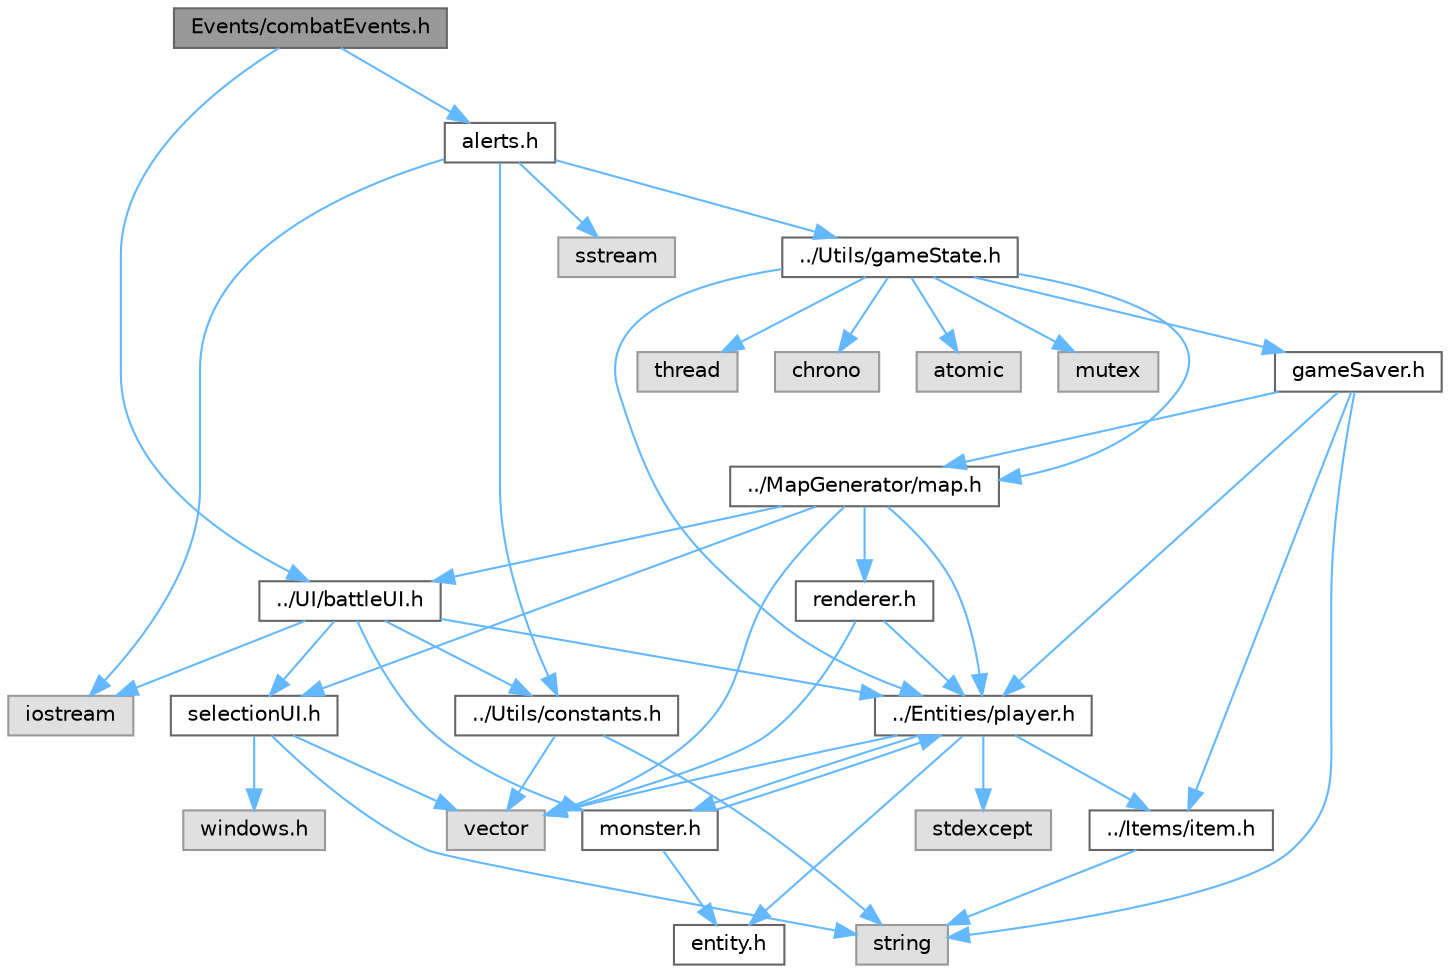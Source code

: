 digraph "Events/combatEvents.h"
{
 // LATEX_PDF_SIZE
  bgcolor="transparent";
  edge [fontname=Helvetica,fontsize=10,labelfontname=Helvetica,labelfontsize=10];
  node [fontname=Helvetica,fontsize=10,shape=box,height=0.2,width=0.4];
  Node1 [id="Node000001",label="Events/combatEvents.h",height=0.2,width=0.4,color="gray40", fillcolor="grey60", style="filled", fontcolor="black",tooltip=" "];
  Node1 -> Node2 [id="edge43_Node000001_Node000002",color="steelblue1",style="solid",tooltip=" "];
  Node2 [id="Node000002",label="../UI/battleUI.h",height=0.2,width=0.4,color="grey40", fillcolor="white", style="filled",URL="$battle_u_i_8h.html",tooltip=" "];
  Node2 -> Node3 [id="edge44_Node000002_Node000003",color="steelblue1",style="solid",tooltip=" "];
  Node3 [id="Node000003",label="iostream",height=0.2,width=0.4,color="grey60", fillcolor="#E0E0E0", style="filled",tooltip=" "];
  Node2 -> Node4 [id="edge45_Node000002_Node000004",color="steelblue1",style="solid",tooltip=" "];
  Node4 [id="Node000004",label="selectionUI.h",height=0.2,width=0.4,color="grey40", fillcolor="white", style="filled",URL="$selection_u_i_8h.html",tooltip=" "];
  Node4 -> Node5 [id="edge46_Node000004_Node000005",color="steelblue1",style="solid",tooltip=" "];
  Node5 [id="Node000005",label="windows.h",height=0.2,width=0.4,color="grey60", fillcolor="#E0E0E0", style="filled",tooltip=" "];
  Node4 -> Node6 [id="edge47_Node000004_Node000006",color="steelblue1",style="solid",tooltip=" "];
  Node6 [id="Node000006",label="vector",height=0.2,width=0.4,color="grey60", fillcolor="#E0E0E0", style="filled",tooltip=" "];
  Node4 -> Node7 [id="edge48_Node000004_Node000007",color="steelblue1",style="solid",tooltip=" "];
  Node7 [id="Node000007",label="string",height=0.2,width=0.4,color="grey60", fillcolor="#E0E0E0", style="filled",tooltip=" "];
  Node2 -> Node8 [id="edge49_Node000002_Node000008",color="steelblue1",style="solid",tooltip=" "];
  Node8 [id="Node000008",label="../Entities/player.h",height=0.2,width=0.4,color="grey40", fillcolor="white", style="filled",URL="$player_8h.html",tooltip=" "];
  Node8 -> Node9 [id="edge50_Node000008_Node000009",color="steelblue1",style="solid",tooltip=" "];
  Node9 [id="Node000009",label="entity.h",height=0.2,width=0.4,color="grey40", fillcolor="white", style="filled",URL="$entity_8h.html",tooltip=" "];
  Node8 -> Node10 [id="edge51_Node000008_Node000010",color="steelblue1",style="solid",tooltip=" "];
  Node10 [id="Node000010",label="monster.h",height=0.2,width=0.4,color="grey40", fillcolor="white", style="filled",URL="$monster_8h.html",tooltip=" "];
  Node10 -> Node9 [id="edge52_Node000010_Node000009",color="steelblue1",style="solid",tooltip=" "];
  Node10 -> Node8 [id="edge53_Node000010_Node000008",color="steelblue1",style="solid",tooltip=" "];
  Node8 -> Node11 [id="edge54_Node000008_Node000011",color="steelblue1",style="solid",tooltip=" "];
  Node11 [id="Node000011",label="../Items/item.h",height=0.2,width=0.4,color="grey40", fillcolor="white", style="filled",URL="$item_8h.html",tooltip=" "];
  Node11 -> Node7 [id="edge55_Node000011_Node000007",color="steelblue1",style="solid",tooltip=" "];
  Node8 -> Node6 [id="edge56_Node000008_Node000006",color="steelblue1",style="solid",tooltip=" "];
  Node8 -> Node12 [id="edge57_Node000008_Node000012",color="steelblue1",style="solid",tooltip=" "];
  Node12 [id="Node000012",label="stdexcept",height=0.2,width=0.4,color="grey60", fillcolor="#E0E0E0", style="filled",tooltip=" "];
  Node2 -> Node10 [id="edge58_Node000002_Node000010",color="steelblue1",style="solid",tooltip=" "];
  Node2 -> Node13 [id="edge59_Node000002_Node000013",color="steelblue1",style="solid",tooltip=" "];
  Node13 [id="Node000013",label="../Utils/constants.h",height=0.2,width=0.4,color="grey40", fillcolor="white", style="filled",URL="$constants_8h.html",tooltip=" "];
  Node13 -> Node7 [id="edge60_Node000013_Node000007",color="steelblue1",style="solid",tooltip=" "];
  Node13 -> Node6 [id="edge61_Node000013_Node000006",color="steelblue1",style="solid",tooltip=" "];
  Node1 -> Node14 [id="edge62_Node000001_Node000014",color="steelblue1",style="solid",tooltip=" "];
  Node14 [id="Node000014",label="alerts.h",height=0.2,width=0.4,color="grey40", fillcolor="white", style="filled",URL="$alerts_8h.html",tooltip=" "];
  Node14 -> Node15 [id="edge63_Node000014_Node000015",color="steelblue1",style="solid",tooltip=" "];
  Node15 [id="Node000015",label="sstream",height=0.2,width=0.4,color="grey60", fillcolor="#E0E0E0", style="filled",tooltip=" "];
  Node14 -> Node3 [id="edge64_Node000014_Node000003",color="steelblue1",style="solid",tooltip=" "];
  Node14 -> Node13 [id="edge65_Node000014_Node000013",color="steelblue1",style="solid",tooltip=" "];
  Node14 -> Node16 [id="edge66_Node000014_Node000016",color="steelblue1",style="solid",tooltip=" "];
  Node16 [id="Node000016",label="../Utils/gameState.h",height=0.2,width=0.4,color="grey40", fillcolor="white", style="filled",URL="$game_state_8h.html",tooltip=" "];
  Node16 -> Node17 [id="edge67_Node000016_Node000017",color="steelblue1",style="solid",tooltip=" "];
  Node17 [id="Node000017",label="thread",height=0.2,width=0.4,color="grey60", fillcolor="#E0E0E0", style="filled",tooltip=" "];
  Node16 -> Node18 [id="edge68_Node000016_Node000018",color="steelblue1",style="solid",tooltip=" "];
  Node18 [id="Node000018",label="chrono",height=0.2,width=0.4,color="grey60", fillcolor="#E0E0E0", style="filled",tooltip=" "];
  Node16 -> Node19 [id="edge69_Node000016_Node000019",color="steelblue1",style="solid",tooltip=" "];
  Node19 [id="Node000019",label="atomic",height=0.2,width=0.4,color="grey60", fillcolor="#E0E0E0", style="filled",tooltip=" "];
  Node16 -> Node20 [id="edge70_Node000016_Node000020",color="steelblue1",style="solid",tooltip=" "];
  Node20 [id="Node000020",label="mutex",height=0.2,width=0.4,color="grey60", fillcolor="#E0E0E0", style="filled",tooltip=" "];
  Node16 -> Node21 [id="edge71_Node000016_Node000021",color="steelblue1",style="solid",tooltip=" "];
  Node21 [id="Node000021",label="../MapGenerator/map.h",height=0.2,width=0.4,color="grey40", fillcolor="white", style="filled",URL="$map_8h.html",tooltip=" "];
  Node21 -> Node6 [id="edge72_Node000021_Node000006",color="steelblue1",style="solid",tooltip=" "];
  Node21 -> Node8 [id="edge73_Node000021_Node000008",color="steelblue1",style="solid",tooltip=" "];
  Node21 -> Node22 [id="edge74_Node000021_Node000022",color="steelblue1",style="solid",tooltip=" "];
  Node22 [id="Node000022",label="renderer.h",height=0.2,width=0.4,color="grey40", fillcolor="white", style="filled",URL="$renderer_8h.html",tooltip=" "];
  Node22 -> Node8 [id="edge75_Node000022_Node000008",color="steelblue1",style="solid",tooltip=" "];
  Node22 -> Node6 [id="edge76_Node000022_Node000006",color="steelblue1",style="solid",tooltip=" "];
  Node21 -> Node4 [id="edge77_Node000021_Node000004",color="steelblue1",style="solid",tooltip=" "];
  Node21 -> Node2 [id="edge78_Node000021_Node000002",color="steelblue1",style="solid",tooltip=" "];
  Node16 -> Node8 [id="edge79_Node000016_Node000008",color="steelblue1",style="solid",tooltip=" "];
  Node16 -> Node23 [id="edge80_Node000016_Node000023",color="steelblue1",style="solid",tooltip=" "];
  Node23 [id="Node000023",label="gameSaver.h",height=0.2,width=0.4,color="grey40", fillcolor="white", style="filled",URL="$game_saver_8h.html",tooltip=" "];
  Node23 -> Node7 [id="edge81_Node000023_Node000007",color="steelblue1",style="solid",tooltip=" "];
  Node23 -> Node8 [id="edge82_Node000023_Node000008",color="steelblue1",style="solid",tooltip=" "];
  Node23 -> Node21 [id="edge83_Node000023_Node000021",color="steelblue1",style="solid",tooltip=" "];
  Node23 -> Node11 [id="edge84_Node000023_Node000011",color="steelblue1",style="solid",tooltip=" "];
}
